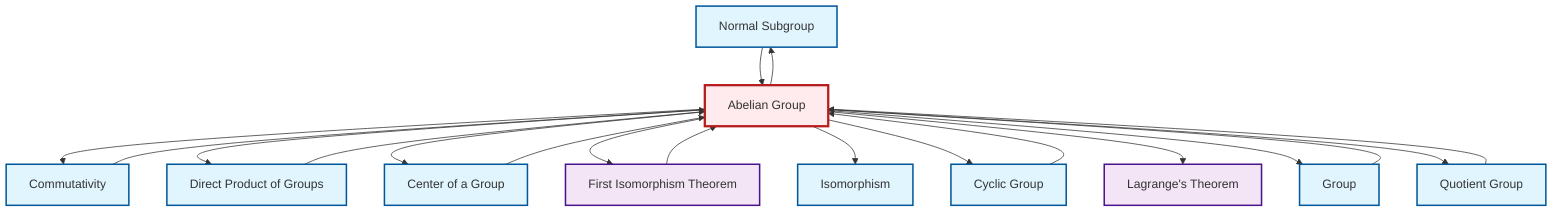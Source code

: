 graph TD
    classDef definition fill:#e1f5fe,stroke:#01579b,stroke-width:2px
    classDef theorem fill:#f3e5f5,stroke:#4a148c,stroke-width:2px
    classDef axiom fill:#fff3e0,stroke:#e65100,stroke-width:2px
    classDef example fill:#e8f5e9,stroke:#1b5e20,stroke-width:2px
    classDef current fill:#ffebee,stroke:#b71c1c,stroke-width:3px
    def-normal-subgroup["Normal Subgroup"]:::definition
    def-commutativity["Commutativity"]:::definition
    thm-lagrange["Lagrange's Theorem"]:::theorem
    def-center-of-group["Center of a Group"]:::definition
    def-cyclic-group["Cyclic Group"]:::definition
    def-abelian-group["Abelian Group"]:::definition
    thm-first-isomorphism["First Isomorphism Theorem"]:::theorem
    def-quotient-group["Quotient Group"]:::definition
    def-group["Group"]:::definition
    def-direct-product["Direct Product of Groups"]:::definition
    def-isomorphism["Isomorphism"]:::definition
    def-abelian-group --> def-commutativity
    def-abelian-group --> def-direct-product
    def-abelian-group --> def-center-of-group
    def-center-of-group --> def-abelian-group
    def-abelian-group --> thm-first-isomorphism
    thm-first-isomorphism --> def-abelian-group
    def-abelian-group --> def-normal-subgroup
    def-abelian-group --> def-isomorphism
    def-abelian-group --> def-cyclic-group
    def-abelian-group --> thm-lagrange
    def-cyclic-group --> def-abelian-group
    def-abelian-group --> def-group
    def-commutativity --> def-abelian-group
    def-abelian-group --> def-quotient-group
    def-quotient-group --> def-abelian-group
    def-direct-product --> def-abelian-group
    def-group --> def-abelian-group
    def-normal-subgroup --> def-abelian-group
    class def-abelian-group current